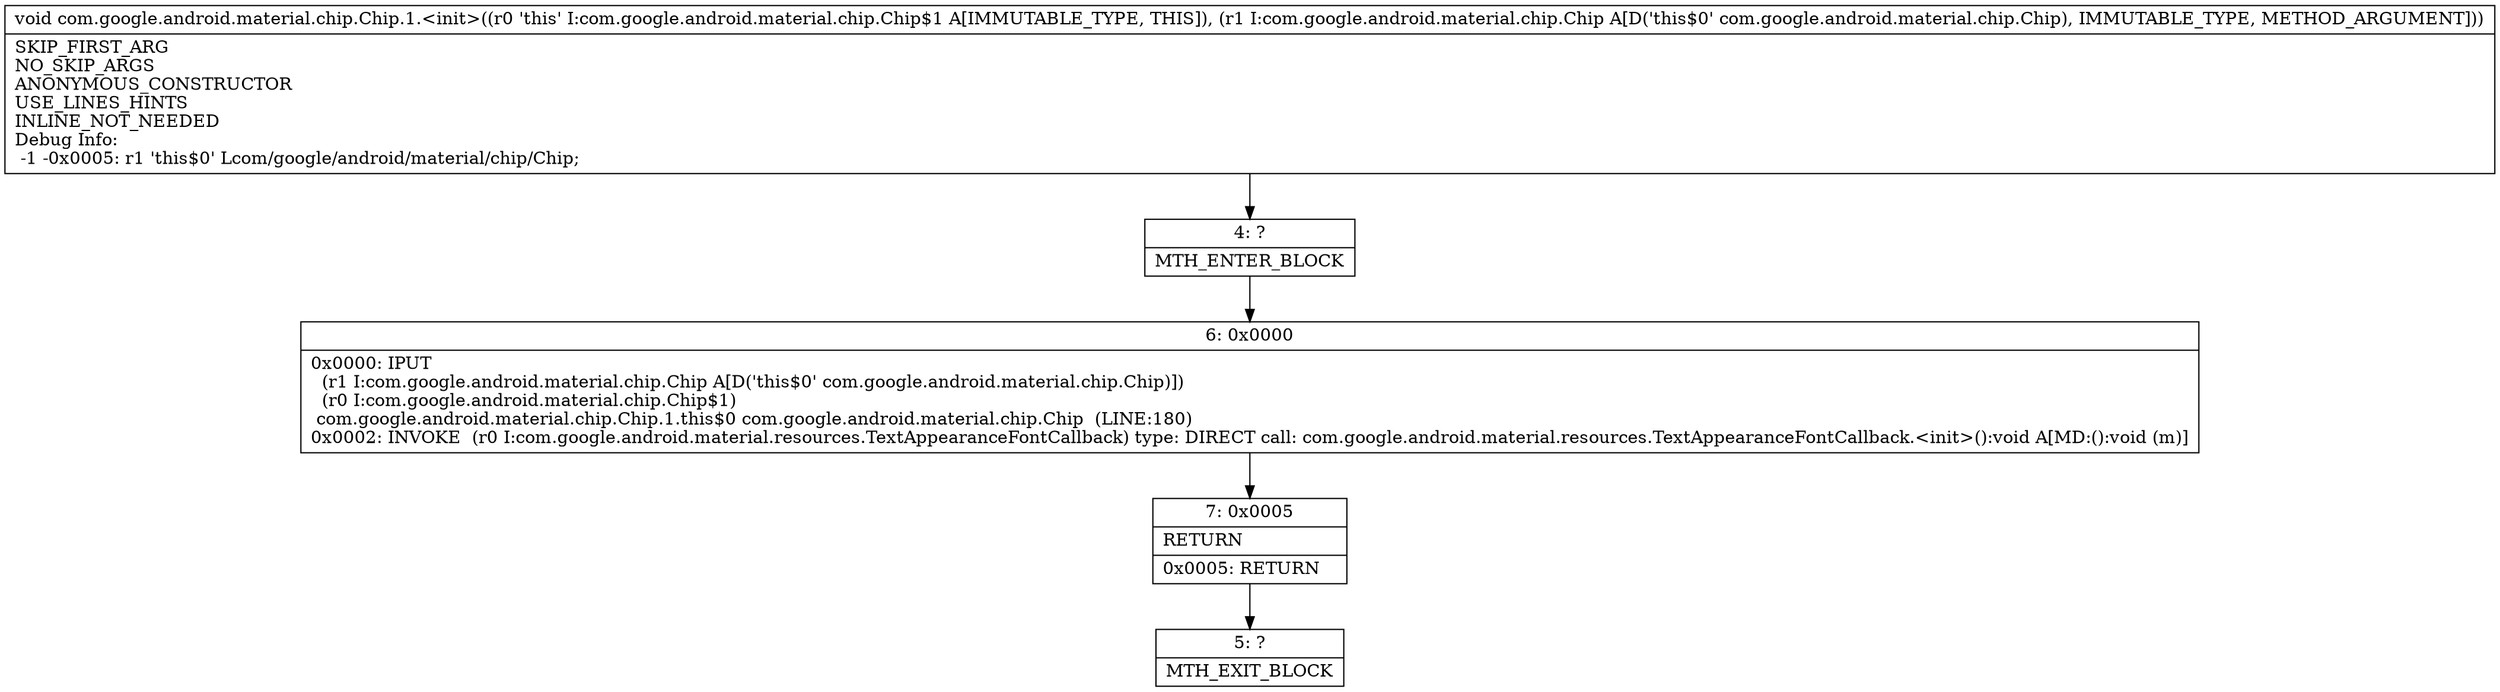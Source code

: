digraph "CFG forcom.google.android.material.chip.Chip.1.\<init\>(Lcom\/google\/android\/material\/chip\/Chip;)V" {
Node_4 [shape=record,label="{4\:\ ?|MTH_ENTER_BLOCK\l}"];
Node_6 [shape=record,label="{6\:\ 0x0000|0x0000: IPUT  \l  (r1 I:com.google.android.material.chip.Chip A[D('this$0' com.google.android.material.chip.Chip)])\l  (r0 I:com.google.android.material.chip.Chip$1)\l com.google.android.material.chip.Chip.1.this$0 com.google.android.material.chip.Chip  (LINE:180)\l0x0002: INVOKE  (r0 I:com.google.android.material.resources.TextAppearanceFontCallback) type: DIRECT call: com.google.android.material.resources.TextAppearanceFontCallback.\<init\>():void A[MD:():void (m)]\l}"];
Node_7 [shape=record,label="{7\:\ 0x0005|RETURN\l|0x0005: RETURN   \l}"];
Node_5 [shape=record,label="{5\:\ ?|MTH_EXIT_BLOCK\l}"];
MethodNode[shape=record,label="{void com.google.android.material.chip.Chip.1.\<init\>((r0 'this' I:com.google.android.material.chip.Chip$1 A[IMMUTABLE_TYPE, THIS]), (r1 I:com.google.android.material.chip.Chip A[D('this$0' com.google.android.material.chip.Chip), IMMUTABLE_TYPE, METHOD_ARGUMENT]))  | SKIP_FIRST_ARG\lNO_SKIP_ARGS\lANONYMOUS_CONSTRUCTOR\lUSE_LINES_HINTS\lINLINE_NOT_NEEDED\lDebug Info:\l  \-1 \-0x0005: r1 'this$0' Lcom\/google\/android\/material\/chip\/Chip;\l}"];
MethodNode -> Node_4;Node_4 -> Node_6;
Node_6 -> Node_7;
Node_7 -> Node_5;
}


